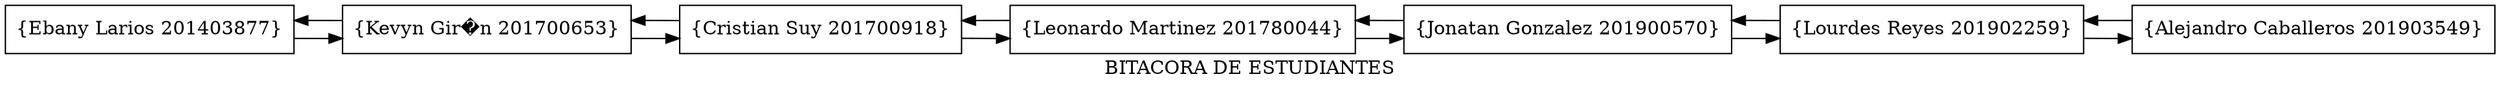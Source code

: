 digraph G {
rankdir=LR;
node [shape=box];
label = "BITACORA DE ESTUDIANTES";
201403877[label="{Ebany Larios 201403877}"];
201403877 -> 201700653;
201700653 -> 201403877;
201700653[label="{Kevyn Gir�n 201700653}"];
201700653 -> 201700918;
201700918 -> 201700653;
201700918[label="{Cristian Suy 201700918}"];
201700918 -> 201780044;
201780044 -> 201700918;
201780044[label="{Leonardo Martinez 201780044}"];
201780044 -> 201900570;
201900570 -> 201780044;
201900570[label="{Jonatan Gonzalez 201900570}"];
201900570 -> 201902259;
201902259 -> 201900570;
201902259[label="{Lourdes Reyes 201902259}"];
201902259 -> 201903549;
201903549 -> 201902259;
201903549[label="{Alejandro Caballeros 201903549}"];
}